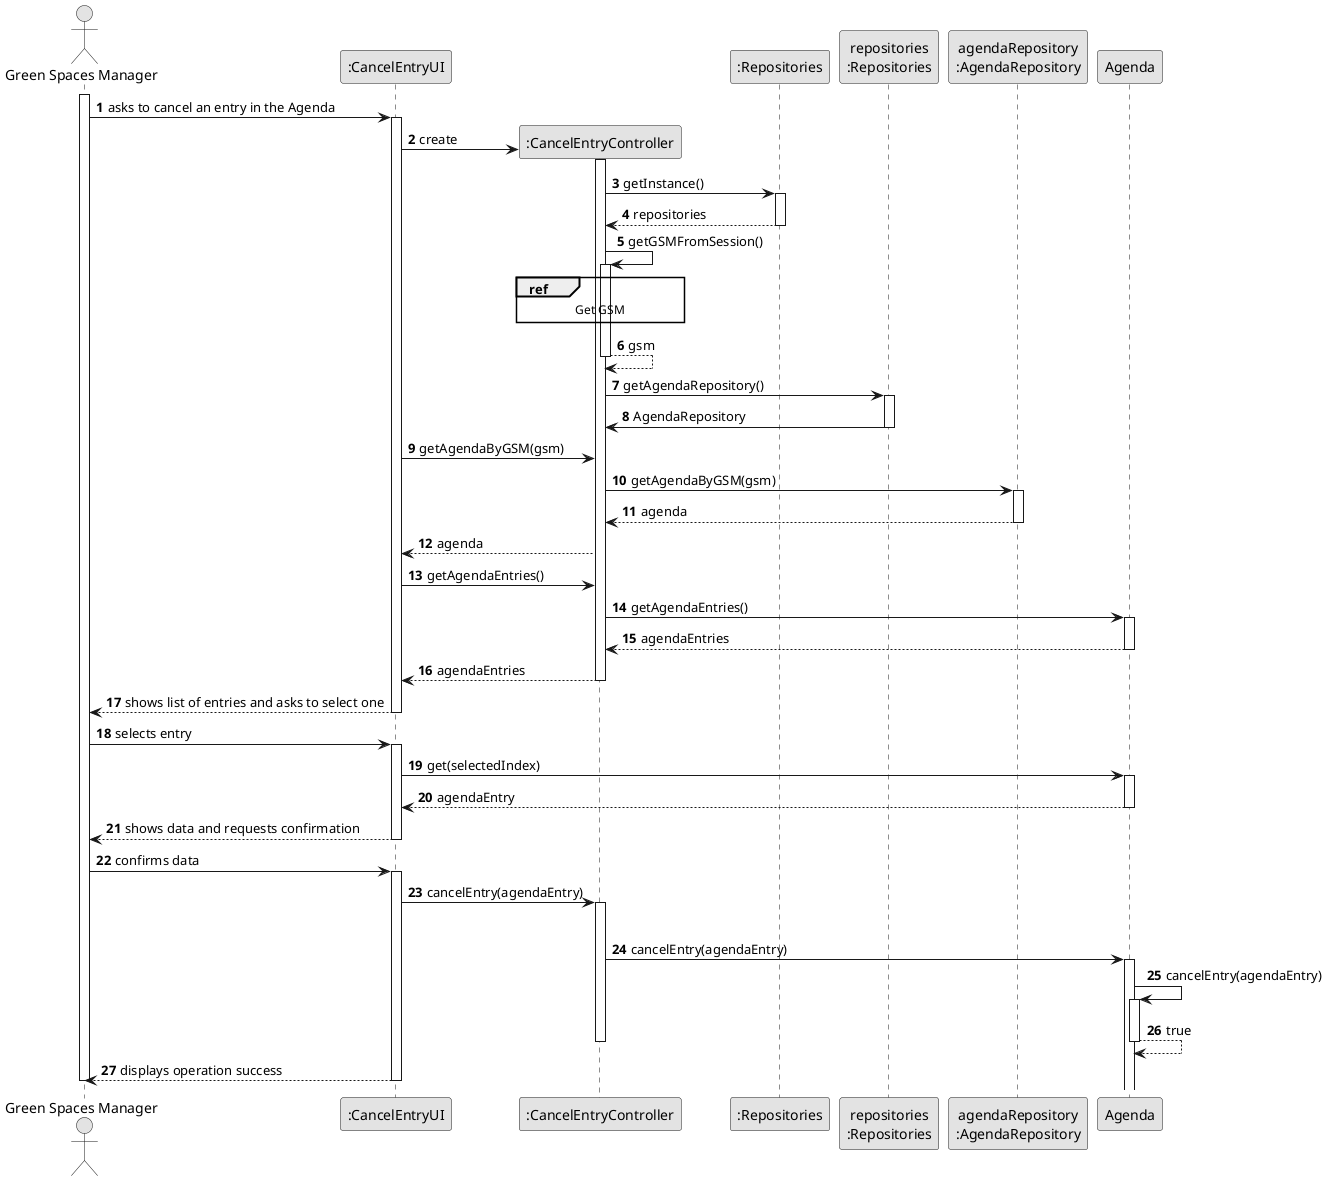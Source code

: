 @startuml
skinparam monochrome true
skinparam packageStyle rectangle
skinparam shadowing false

autonumber

'hide footbox
actor "Green Spaces Manager" as ADM
participant ":CancelEntryUI" as UI
participant ":CancelEntryController" as CTRL
participant ":Repositories" as RepositorySingleton
participant "repositories\n:Repositories" as PLAT
participant "agendaRepository\n:AgendaRepository" as AR
participant "Agenda" as AG

activate ADM

        ADM -> UI : asks to cancel an entry in the Agenda

        activate UI

'            UI --> ADM : requests data (name)
            'create CTRL
            UI -> CTRL** : create

            activate CTRL

                        CTRL -> RepositorySingleton : getInstance()
                                        activate RepositorySingleton

                                            RepositorySingleton --> CTRL: repositories
                                        deactivate RepositorySingleton

                                         CTRL -> CTRL : getGSMFromSession()
                                         activate CTRL

                                         ref over CTRL
                                         Get GSM
                                         end

                                             CTRL --> CTRL : gsm
                                         deactivate CTRL

                             CTRL -> PLAT : getAgendaRepository()
                                     activate PLAT

                                 PLAT -> CTRL : AgendaRepository
                                 deactivate PLAT

                             UI -> CTRL: getAgendaByGSM(gsm)

                             CTRL -> AR: getAgendaByGSM(gsm)
                                         activate AR

                                         AR --> CTRL: agenda
                                         deactivate AR
                             CTRL --> UI : agenda


                             UI -> CTRL : getAgendaEntries()
                            CTRL -> AG : getAgendaEntries()
                            activate AG

                            AG --> CTRL : agendaEntries
                            deactivate AG

                            CTRL --> UI : agendaEntries
                            deactivate CTRL




    UI --> ADM : shows list of entries and asks to select one
    deactivate UI



    ADM -> UI : selects entry
    activate UI

                                     UI -> AG : get(selectedIndex)
                                     activate AG

                                    AG --> UI : agendaEntry
                                    deactivate AG

        
            UI --> ADM : shows data and requests confirmation
            deactivate UI
        
            ADM -> UI : confirms data
            activate UI


        UI -> CTRL : cancelEntry(agendaEntry)
        activate CTRL

            |||

            CTRL -> AG: cancelEntry(agendaEntry)
            activate AG

                AG -> AG: cancelEntry(agendaEntry)
                            activate AG

                            AG --> AG: true
                            deactivate AG

                deactivate CTRL

            UI --> ADM: displays operation success
    deactivate UI

deactivate ADM

@enduml